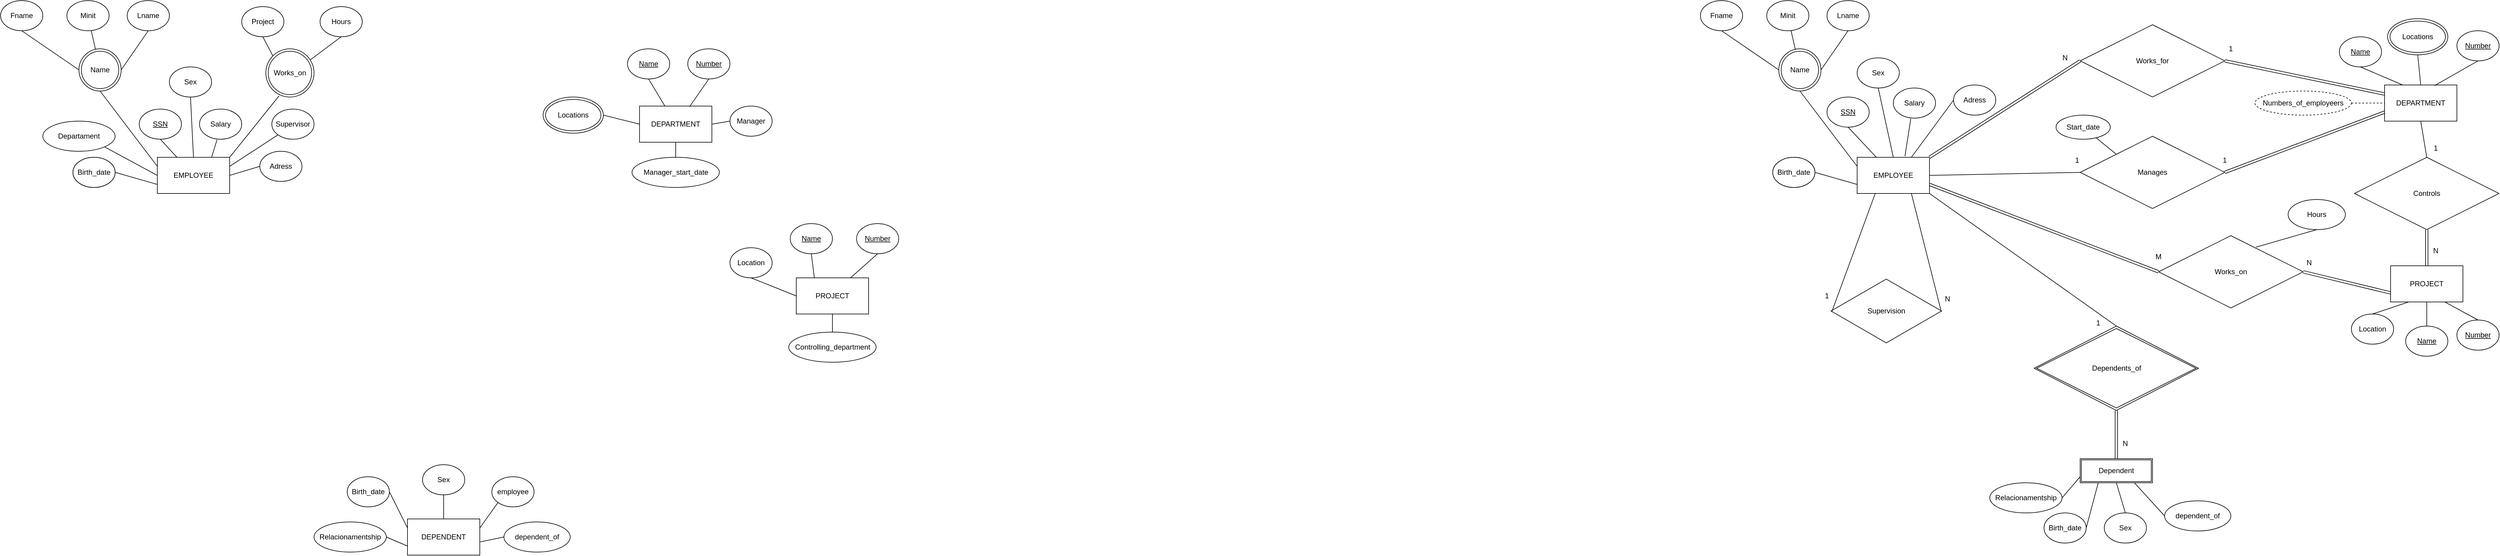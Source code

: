 <mxfile>
    <diagram id="Onm6GwjE4XxPCZIiW8gI" name="Página-1">
        <mxGraphModel dx="1216" dy="787" grid="1" gridSize="10" guides="1" tooltips="1" connect="1" arrows="1" fold="1" page="1" pageScale="1" pageWidth="5000" pageHeight="5000" math="0" shadow="0">
            <root>
                <mxCell id="0"/>
                <mxCell id="1" parent="0"/>
                <mxCell id="4" value="EMPLOYEE" style="rounded=0;whiteSpace=wrap;html=1;" parent="1" vertex="1">
                    <mxGeometry x="570" y="1050" width="120" height="60" as="geometry"/>
                </mxCell>
                <mxCell id="5" value="Adress" style="ellipse;whiteSpace=wrap;html=1;" parent="1" vertex="1">
                    <mxGeometry x="740" y="1040" width="70" height="50" as="geometry"/>
                </mxCell>
                <mxCell id="6" value="Supervisor" style="ellipse;whiteSpace=wrap;html=1;" parent="1" vertex="1">
                    <mxGeometry x="760" y="970" width="70" height="50" as="geometry"/>
                </mxCell>
                <mxCell id="7" value="Hours" style="ellipse;whiteSpace=wrap;html=1;" parent="1" vertex="1">
                    <mxGeometry x="840" y="800" width="70" height="50" as="geometry"/>
                </mxCell>
                <mxCell id="8" value="Works_on" style="ellipse;shape=doubleEllipse;whiteSpace=wrap;html=1;aspect=fixed;" parent="1" vertex="1">
                    <mxGeometry x="750" y="870" width="80" height="80" as="geometry"/>
                </mxCell>
                <mxCell id="9" value="Project" style="ellipse;whiteSpace=wrap;html=1;" parent="1" vertex="1">
                    <mxGeometry x="710" y="800" width="70" height="50" as="geometry"/>
                </mxCell>
                <mxCell id="10" value="Salary" style="ellipse;whiteSpace=wrap;html=1;" parent="1" vertex="1">
                    <mxGeometry x="640" y="970" width="70" height="50" as="geometry"/>
                </mxCell>
                <mxCell id="11" value="Sex" style="ellipse;whiteSpace=wrap;html=1;" parent="1" vertex="1">
                    <mxGeometry x="590" y="900" width="70" height="50" as="geometry"/>
                </mxCell>
                <mxCell id="12" value="&lt;u&gt;SSN&lt;/u&gt;" style="ellipse;whiteSpace=wrap;html=1;" parent="1" vertex="1">
                    <mxGeometry x="540" y="970" width="70" height="50" as="geometry"/>
                </mxCell>
                <mxCell id="13" value="Departament" style="ellipse;whiteSpace=wrap;html=1;" parent="1" vertex="1">
                    <mxGeometry x="380" y="990" width="120" height="50" as="geometry"/>
                </mxCell>
                <mxCell id="14" value="Birth_date" style="ellipse;whiteSpace=wrap;html=1;" parent="1" vertex="1">
                    <mxGeometry x="430" y="1050" width="70" height="50" as="geometry"/>
                </mxCell>
                <mxCell id="15" value="Name" style="ellipse;shape=doubleEllipse;whiteSpace=wrap;html=1;aspect=fixed;" parent="1" vertex="1">
                    <mxGeometry x="440" y="870" width="70" height="70" as="geometry"/>
                </mxCell>
                <mxCell id="16" value="Lname" style="ellipse;whiteSpace=wrap;html=1;" parent="1" vertex="1">
                    <mxGeometry x="520" y="790" width="70" height="50" as="geometry"/>
                </mxCell>
                <mxCell id="17" value="Minit" style="ellipse;whiteSpace=wrap;html=1;" parent="1" vertex="1">
                    <mxGeometry x="420" y="790" width="70" height="50" as="geometry"/>
                </mxCell>
                <mxCell id="18" value="Fname" style="ellipse;whiteSpace=wrap;html=1;" parent="1" vertex="1">
                    <mxGeometry x="310" y="790" width="70" height="50" as="geometry"/>
                </mxCell>
                <mxCell id="21" value="" style="endArrow=none;html=1;exitX=0.5;exitY=1;exitDx=0;exitDy=0;entryX=0;entryY=0.5;entryDx=0;entryDy=0;" parent="1" source="18" target="15" edge="1">
                    <mxGeometry width="50" height="50" relative="1" as="geometry">
                        <mxPoint x="710" y="1200" as="sourcePoint"/>
                        <mxPoint x="760" y="1150" as="targetPoint"/>
                    </mxGeometry>
                </mxCell>
                <mxCell id="22" value="" style="endArrow=none;html=1;" parent="1" source="17" target="15" edge="1">
                    <mxGeometry width="50" height="50" relative="1" as="geometry">
                        <mxPoint x="355" y="850" as="sourcePoint"/>
                        <mxPoint x="450" y="910" as="targetPoint"/>
                    </mxGeometry>
                </mxCell>
                <mxCell id="23" value="" style="endArrow=none;html=1;exitX=0.5;exitY=1;exitDx=0;exitDy=0;entryX=1;entryY=0.5;entryDx=0;entryDy=0;" parent="1" source="16" target="15" edge="1">
                    <mxGeometry width="50" height="50" relative="1" as="geometry">
                        <mxPoint x="471.926" y="849.506" as="sourcePoint"/>
                        <mxPoint x="478.713" y="871.625" as="targetPoint"/>
                    </mxGeometry>
                </mxCell>
                <mxCell id="24" value="" style="endArrow=none;html=1;exitX=0;exitY=0.25;exitDx=0;exitDy=0;entryX=0.5;entryY=1;entryDx=0;entryDy=0;" parent="1" source="4" target="15" edge="1">
                    <mxGeometry width="50" height="50" relative="1" as="geometry">
                        <mxPoint x="565" y="850" as="sourcePoint"/>
                        <mxPoint x="530" y="910" as="targetPoint"/>
                    </mxGeometry>
                </mxCell>
                <mxCell id="25" value="" style="endArrow=none;html=1;entryX=0.5;entryY=1;entryDx=0;entryDy=0;" parent="1" source="4" target="12" edge="1">
                    <mxGeometry width="50" height="50" relative="1" as="geometry">
                        <mxPoint x="580" y="1075" as="sourcePoint"/>
                        <mxPoint x="490" y="950" as="targetPoint"/>
                    </mxGeometry>
                </mxCell>
                <mxCell id="26" value="" style="endArrow=none;html=1;entryX=0.5;entryY=1;entryDx=0;entryDy=0;exitX=0.5;exitY=0;exitDx=0;exitDy=0;" parent="1" source="4" target="11" edge="1">
                    <mxGeometry width="50" height="50" relative="1" as="geometry">
                        <mxPoint x="612.5" y="1060" as="sourcePoint"/>
                        <mxPoint x="585" y="1030" as="targetPoint"/>
                    </mxGeometry>
                </mxCell>
                <mxCell id="27" value="" style="endArrow=none;html=1;entryX=0.414;entryY=1.02;entryDx=0;entryDy=0;exitX=0.75;exitY=0;exitDx=0;exitDy=0;entryPerimeter=0;" parent="1" source="4" target="10" edge="1">
                    <mxGeometry width="50" height="50" relative="1" as="geometry">
                        <mxPoint x="640" y="1060" as="sourcePoint"/>
                        <mxPoint x="635" y="960" as="targetPoint"/>
                    </mxGeometry>
                </mxCell>
                <mxCell id="28" value="" style="endArrow=none;html=1;entryX=0;entryY=0.5;entryDx=0;entryDy=0;exitX=1;exitY=0.5;exitDx=0;exitDy=0;" parent="1" source="4" target="5" edge="1">
                    <mxGeometry width="50" height="50" relative="1" as="geometry">
                        <mxPoint x="670" y="1060" as="sourcePoint"/>
                        <mxPoint x="698.98" y="1031" as="targetPoint"/>
                    </mxGeometry>
                </mxCell>
                <mxCell id="29" value="" style="endArrow=none;html=1;entryX=0;entryY=1;entryDx=0;entryDy=0;exitX=1;exitY=0.25;exitDx=0;exitDy=0;" parent="1" source="4" target="6" edge="1">
                    <mxGeometry width="50" height="50" relative="1" as="geometry">
                        <mxPoint x="700" y="1090" as="sourcePoint"/>
                        <mxPoint x="750" y="1075" as="targetPoint"/>
                    </mxGeometry>
                </mxCell>
                <mxCell id="30" value="" style="endArrow=none;html=1;entryX=0.275;entryY=0.975;entryDx=0;entryDy=0;exitX=1;exitY=0;exitDx=0;exitDy=0;entryPerimeter=0;" parent="1" source="4" target="8" edge="1">
                    <mxGeometry width="50" height="50" relative="1" as="geometry">
                        <mxPoint x="700" y="1075" as="sourcePoint"/>
                        <mxPoint x="780.251" y="1022.678" as="targetPoint"/>
                    </mxGeometry>
                </mxCell>
                <mxCell id="32" value="" style="endArrow=none;html=1;entryX=1;entryY=1;entryDx=0;entryDy=0;exitX=0;exitY=0.5;exitDx=0;exitDy=0;" parent="1" source="4" target="13" edge="1">
                    <mxGeometry width="50" height="50" relative="1" as="geometry">
                        <mxPoint x="612.5" y="1060" as="sourcePoint"/>
                        <mxPoint x="585" y="1030" as="targetPoint"/>
                    </mxGeometry>
                </mxCell>
                <mxCell id="33" value="" style="endArrow=none;html=1;entryX=1;entryY=0.5;entryDx=0;entryDy=0;exitX=0;exitY=0.75;exitDx=0;exitDy=0;" parent="1" source="4" target="14" edge="1">
                    <mxGeometry width="50" height="50" relative="1" as="geometry">
                        <mxPoint x="570" y="1090" as="sourcePoint"/>
                        <mxPoint x="499.749" y="1042.678" as="targetPoint"/>
                    </mxGeometry>
                </mxCell>
                <mxCell id="34" value="" style="endArrow=none;html=1;entryX=0.5;entryY=1;entryDx=0;entryDy=0;exitX=0;exitY=0;exitDx=0;exitDy=0;" parent="1" source="8" target="9" edge="1">
                    <mxGeometry width="50" height="50" relative="1" as="geometry">
                        <mxPoint x="700" y="1060" as="sourcePoint"/>
                        <mxPoint x="782" y="958" as="targetPoint"/>
                    </mxGeometry>
                </mxCell>
                <mxCell id="36" value="" style="endArrow=none;html=1;entryX=0.5;entryY=1;entryDx=0;entryDy=0;exitX=0.924;exitY=0.228;exitDx=0;exitDy=0;exitPerimeter=0;" parent="1" source="8" target="7" edge="1">
                    <mxGeometry width="50" height="50" relative="1" as="geometry">
                        <mxPoint x="771.716" y="891.716" as="sourcePoint"/>
                        <mxPoint x="755" y="860" as="targetPoint"/>
                    </mxGeometry>
                </mxCell>
                <mxCell id="37" value="DEPENDENT" style="rounded=0;whiteSpace=wrap;html=1;" parent="1" vertex="1">
                    <mxGeometry x="985" y="1650" width="120" height="60" as="geometry"/>
                </mxCell>
                <mxCell id="38" value="Birth_date" style="ellipse;whiteSpace=wrap;html=1;" parent="1" vertex="1">
                    <mxGeometry x="430" y="1050" width="70" height="50" as="geometry"/>
                </mxCell>
                <mxCell id="39" value="Birth_date" style="ellipse;whiteSpace=wrap;html=1;" parent="1" vertex="1">
                    <mxGeometry x="885" y="1580" width="70" height="50" as="geometry"/>
                </mxCell>
                <mxCell id="40" value="" style="endArrow=none;html=1;entryX=1;entryY=0.5;entryDx=0;entryDy=0;exitX=0;exitY=0.25;exitDx=0;exitDy=0;" parent="1" source="37" target="39" edge="1">
                    <mxGeometry width="50" height="50" relative="1" as="geometry">
                        <mxPoint x="695" y="1305" as="sourcePoint"/>
                        <mxPoint x="625.0" y="1285" as="targetPoint"/>
                    </mxGeometry>
                </mxCell>
                <mxCell id="41" value="Sex" style="ellipse;whiteSpace=wrap;html=1;" parent="1" vertex="1">
                    <mxGeometry x="1010" y="1560" width="70" height="50" as="geometry"/>
                </mxCell>
                <mxCell id="42" value="" style="endArrow=none;html=1;entryX=0.5;entryY=1;entryDx=0;entryDy=0;" parent="1" source="37" target="41" edge="1">
                    <mxGeometry width="50" height="50" relative="1" as="geometry">
                        <mxPoint x="995" y="1690" as="sourcePoint"/>
                        <mxPoint x="945" y="1675" as="targetPoint"/>
                    </mxGeometry>
                </mxCell>
                <mxCell id="43" value="Relacionamentship" style="ellipse;whiteSpace=wrap;html=1;" parent="1" vertex="1">
                    <mxGeometry x="830" y="1655" width="120" height="50" as="geometry"/>
                </mxCell>
                <mxCell id="44" value="" style="endArrow=none;html=1;entryX=1;entryY=0.5;entryDx=0;entryDy=0;exitX=0;exitY=0.75;exitDx=0;exitDy=0;" parent="1" source="37" target="43" edge="1">
                    <mxGeometry width="50" height="50" relative="1" as="geometry">
                        <mxPoint x="995" y="1675" as="sourcePoint"/>
                        <mxPoint x="925" y="1625" as="targetPoint"/>
                    </mxGeometry>
                </mxCell>
                <mxCell id="45" value="employee" style="ellipse;whiteSpace=wrap;html=1;" parent="1" vertex="1">
                    <mxGeometry x="1125" y="1580" width="70" height="50" as="geometry"/>
                </mxCell>
                <mxCell id="46" value="" style="endArrow=none;html=1;entryX=0;entryY=1;entryDx=0;entryDy=0;exitX=1;exitY=0.25;exitDx=0;exitDy=0;" parent="1" source="37" target="45" edge="1">
                    <mxGeometry width="50" height="50" relative="1" as="geometry">
                        <mxPoint x="1055" y="1660" as="sourcePoint"/>
                        <mxPoint x="1055" y="1620" as="targetPoint"/>
                    </mxGeometry>
                </mxCell>
                <mxCell id="47" value="dependent_of" style="ellipse;whiteSpace=wrap;html=1;" parent="1" vertex="1">
                    <mxGeometry x="1145" y="1655" width="110" height="50" as="geometry"/>
                </mxCell>
                <mxCell id="48" value="" style="endArrow=none;html=1;entryX=0;entryY=0.5;entryDx=0;entryDy=0;exitX=1.008;exitY=0.633;exitDx=0;exitDy=0;exitPerimeter=0;" parent="1" source="37" target="47" edge="1">
                    <mxGeometry width="50" height="50" relative="1" as="geometry">
                        <mxPoint x="1115" y="1675" as="sourcePoint"/>
                        <mxPoint x="1165.251" y="1632.678" as="targetPoint"/>
                    </mxGeometry>
                </mxCell>
                <mxCell id="49" value="PROJECT" style="rounded=0;whiteSpace=wrap;html=1;" parent="1" vertex="1">
                    <mxGeometry x="1630" y="1250" width="120" height="60" as="geometry"/>
                </mxCell>
                <mxCell id="50" value="Location" style="ellipse;whiteSpace=wrap;html=1;" parent="1" vertex="1">
                    <mxGeometry x="1520" y="1200" width="70" height="50" as="geometry"/>
                </mxCell>
                <mxCell id="51" value="&lt;u&gt;Name&lt;/u&gt;" style="ellipse;whiteSpace=wrap;html=1;" parent="1" vertex="1">
                    <mxGeometry x="1620" y="1160" width="70" height="50" as="geometry"/>
                </mxCell>
                <mxCell id="52" value="&lt;u&gt;Number&lt;/u&gt;" style="ellipse;whiteSpace=wrap;html=1;" parent="1" vertex="1">
                    <mxGeometry x="1730" y="1160" width="70" height="50" as="geometry"/>
                </mxCell>
                <mxCell id="53" value="Controlling_department" style="ellipse;whiteSpace=wrap;html=1;" parent="1" vertex="1">
                    <mxGeometry x="1617.5" y="1340" width="145" height="50" as="geometry"/>
                </mxCell>
                <mxCell id="54" value="" style="endArrow=none;html=1;exitX=0.5;exitY=1;exitDx=0;exitDy=0;entryX=0;entryY=0.5;entryDx=0;entryDy=0;" parent="1" source="50" target="49" edge="1">
                    <mxGeometry width="50" height="50" relative="1" as="geometry">
                        <mxPoint x="1390" y="1450" as="sourcePoint"/>
                        <mxPoint x="1440" y="1400" as="targetPoint"/>
                    </mxGeometry>
                </mxCell>
                <mxCell id="55" value="" style="endArrow=none;html=1;exitX=0.5;exitY=1;exitDx=0;exitDy=0;entryX=0.5;entryY=0;entryDx=0;entryDy=0;" parent="1" source="49" target="53" edge="1">
                    <mxGeometry width="50" height="50" relative="1" as="geometry">
                        <mxPoint x="1565" y="1260" as="sourcePoint"/>
                        <mxPoint x="1640" y="1290" as="targetPoint"/>
                    </mxGeometry>
                </mxCell>
                <mxCell id="56" value="" style="endArrow=none;html=1;exitX=0.5;exitY=1;exitDx=0;exitDy=0;entryX=0.25;entryY=0;entryDx=0;entryDy=0;" parent="1" source="51" target="49" edge="1">
                    <mxGeometry width="50" height="50" relative="1" as="geometry">
                        <mxPoint x="1700" y="1320" as="sourcePoint"/>
                        <mxPoint x="1700" y="1350" as="targetPoint"/>
                    </mxGeometry>
                </mxCell>
                <mxCell id="57" value="" style="endArrow=none;html=1;exitX=0.5;exitY=1;exitDx=0;exitDy=0;entryX=0.75;entryY=0;entryDx=0;entryDy=0;" parent="1" source="52" target="49" edge="1">
                    <mxGeometry width="50" height="50" relative="1" as="geometry">
                        <mxPoint x="1665" y="1220" as="sourcePoint"/>
                        <mxPoint x="1670" y="1260" as="targetPoint"/>
                    </mxGeometry>
                </mxCell>
                <mxCell id="58" value="DEPARTMENT" style="rounded=0;whiteSpace=wrap;html=1;" parent="1" vertex="1">
                    <mxGeometry x="1370" y="965" width="120" height="60" as="geometry"/>
                </mxCell>
                <mxCell id="60" value="&lt;u&gt;Number&lt;/u&gt;" style="ellipse;whiteSpace=wrap;html=1;" parent="1" vertex="1">
                    <mxGeometry x="1450" y="870" width="70" height="50" as="geometry"/>
                </mxCell>
                <mxCell id="61" value="&lt;u&gt;Name&lt;/u&gt;" style="ellipse;whiteSpace=wrap;html=1;" parent="1" vertex="1">
                    <mxGeometry x="1350" y="870" width="70" height="50" as="geometry"/>
                </mxCell>
                <mxCell id="62" value="Manager_start_date" style="ellipse;whiteSpace=wrap;html=1;" parent="1" vertex="1">
                    <mxGeometry x="1357.5" y="1050" width="145" height="50" as="geometry"/>
                </mxCell>
                <mxCell id="63" value="Manager" style="ellipse;whiteSpace=wrap;html=1;" parent="1" vertex="1">
                    <mxGeometry x="1520" y="965" width="70" height="50" as="geometry"/>
                </mxCell>
                <mxCell id="64" value="" style="endArrow=none;html=1;exitX=1;exitY=0.5;exitDx=0;exitDy=0;entryX=0;entryY=0.5;entryDx=0;entryDy=0;" parent="1" source="75" target="58" edge="1">
                    <mxGeometry width="50" height="50" relative="1" as="geometry">
                        <mxPoint x="1312.552" y="982.552" as="sourcePoint"/>
                        <mxPoint x="1020" y="960" as="targetPoint"/>
                    </mxGeometry>
                </mxCell>
                <mxCell id="66" value="" style="endArrow=none;html=1;exitX=0.5;exitY=1;exitDx=0;exitDy=0;" parent="1" source="61" target="58" edge="1">
                    <mxGeometry width="50" height="50" relative="1" as="geometry">
                        <mxPoint x="1322.552" y="992.552" as="sourcePoint"/>
                        <mxPoint x="1380" y="1005" as="targetPoint"/>
                    </mxGeometry>
                </mxCell>
                <mxCell id="67" value="" style="endArrow=none;html=1;exitX=0.5;exitY=1;exitDx=0;exitDy=0;entryX=0.692;entryY=0.017;entryDx=0;entryDy=0;entryPerimeter=0;" parent="1" source="60" target="58" edge="1">
                    <mxGeometry width="50" height="50" relative="1" as="geometry">
                        <mxPoint x="1395" y="930" as="sourcePoint"/>
                        <mxPoint x="1422" y="975" as="targetPoint"/>
                    </mxGeometry>
                </mxCell>
                <mxCell id="68" value="" style="endArrow=none;html=1;exitX=0.5;exitY=1;exitDx=0;exitDy=0;entryX=0.5;entryY=0;entryDx=0;entryDy=0;" parent="1" source="58" target="62" edge="1">
                    <mxGeometry width="50" height="50" relative="1" as="geometry">
                        <mxPoint x="1495" y="930" as="sourcePoint"/>
                        <mxPoint x="1463.04" y="976.02" as="targetPoint"/>
                    </mxGeometry>
                </mxCell>
                <mxCell id="69" value="" style="endArrow=none;html=1;exitX=0;exitY=0.5;exitDx=0;exitDy=0;entryX=1;entryY=0.5;entryDx=0;entryDy=0;" parent="1" source="63" target="58" edge="1">
                    <mxGeometry width="50" height="50" relative="1" as="geometry">
                        <mxPoint x="1440" y="1035" as="sourcePoint"/>
                        <mxPoint x="1432.5" y="1060" as="targetPoint"/>
                    </mxGeometry>
                </mxCell>
                <mxCell id="75" value="Locations" style="ellipse;shape=doubleEllipse;whiteSpace=wrap;html=1;" vertex="1" parent="1">
                    <mxGeometry x="1210" y="950" width="100" height="60" as="geometry"/>
                </mxCell>
                <mxCell id="198" value="EMPLOYEE" style="rounded=0;whiteSpace=wrap;html=1;" vertex="1" parent="1">
                    <mxGeometry x="3390" y="1050" width="120" height="60" as="geometry"/>
                </mxCell>
                <mxCell id="199" value="Adress" style="ellipse;whiteSpace=wrap;html=1;" vertex="1" parent="1">
                    <mxGeometry x="3550" y="930" width="70" height="50" as="geometry"/>
                </mxCell>
                <mxCell id="204" value="Salary" style="ellipse;whiteSpace=wrap;html=1;" vertex="1" parent="1">
                    <mxGeometry x="3450" y="935" width="70" height="50" as="geometry"/>
                </mxCell>
                <mxCell id="205" value="Sex" style="ellipse;whiteSpace=wrap;html=1;" vertex="1" parent="1">
                    <mxGeometry x="3390" y="885" width="70" height="50" as="geometry"/>
                </mxCell>
                <mxCell id="206" value="&lt;u&gt;SSN&lt;/u&gt;" style="ellipse;whiteSpace=wrap;html=1;" vertex="1" parent="1">
                    <mxGeometry x="3340" y="950" width="70" height="50" as="geometry"/>
                </mxCell>
                <mxCell id="208" value="Birth_date" style="ellipse;whiteSpace=wrap;html=1;" vertex="1" parent="1">
                    <mxGeometry x="3250" y="1050" width="70" height="50" as="geometry"/>
                </mxCell>
                <mxCell id="209" value="Name" style="ellipse;shape=doubleEllipse;whiteSpace=wrap;html=1;aspect=fixed;" vertex="1" parent="1">
                    <mxGeometry x="3260" y="870" width="70" height="70" as="geometry"/>
                </mxCell>
                <mxCell id="210" value="Lname" style="ellipse;whiteSpace=wrap;html=1;" vertex="1" parent="1">
                    <mxGeometry x="3340" y="790" width="70" height="50" as="geometry"/>
                </mxCell>
                <mxCell id="211" value="Minit" style="ellipse;whiteSpace=wrap;html=1;" vertex="1" parent="1">
                    <mxGeometry x="3240" y="790" width="70" height="50" as="geometry"/>
                </mxCell>
                <mxCell id="212" value="Fname" style="ellipse;whiteSpace=wrap;html=1;" vertex="1" parent="1">
                    <mxGeometry x="3130" y="790" width="70" height="50" as="geometry"/>
                </mxCell>
                <mxCell id="213" value="" style="endArrow=none;html=1;exitX=0.5;exitY=1;exitDx=0;exitDy=0;entryX=0;entryY=0.5;entryDx=0;entryDy=0;" edge="1" parent="1" source="212" target="209">
                    <mxGeometry width="50" height="50" relative="1" as="geometry">
                        <mxPoint x="3530" y="1200" as="sourcePoint"/>
                        <mxPoint x="3580" y="1150" as="targetPoint"/>
                    </mxGeometry>
                </mxCell>
                <mxCell id="214" value="" style="endArrow=none;html=1;" edge="1" parent="1" source="211" target="209">
                    <mxGeometry width="50" height="50" relative="1" as="geometry">
                        <mxPoint x="3175" y="850" as="sourcePoint"/>
                        <mxPoint x="3270" y="910" as="targetPoint"/>
                    </mxGeometry>
                </mxCell>
                <mxCell id="215" value="" style="endArrow=none;html=1;exitX=0.5;exitY=1;exitDx=0;exitDy=0;entryX=1;entryY=0.5;entryDx=0;entryDy=0;" edge="1" parent="1" source="210" target="209">
                    <mxGeometry width="50" height="50" relative="1" as="geometry">
                        <mxPoint x="3291.926" y="849.506" as="sourcePoint"/>
                        <mxPoint x="3298.713" y="871.625" as="targetPoint"/>
                    </mxGeometry>
                </mxCell>
                <mxCell id="216" value="" style="endArrow=none;html=1;exitX=0;exitY=0.25;exitDx=0;exitDy=0;entryX=0.5;entryY=1;entryDx=0;entryDy=0;" edge="1" parent="1" source="198" target="209">
                    <mxGeometry width="50" height="50" relative="1" as="geometry">
                        <mxPoint x="3385" y="850" as="sourcePoint"/>
                        <mxPoint x="3350" y="910" as="targetPoint"/>
                    </mxGeometry>
                </mxCell>
                <mxCell id="217" value="" style="endArrow=none;html=1;entryX=0.5;entryY=1;entryDx=0;entryDy=0;" edge="1" parent="1" source="198" target="206">
                    <mxGeometry width="50" height="50" relative="1" as="geometry">
                        <mxPoint x="3400" y="1075" as="sourcePoint"/>
                        <mxPoint x="3310" y="950" as="targetPoint"/>
                    </mxGeometry>
                </mxCell>
                <mxCell id="218" value="" style="endArrow=none;html=1;entryX=0.5;entryY=1;entryDx=0;entryDy=0;exitX=0.5;exitY=0;exitDx=0;exitDy=0;" edge="1" parent="1" source="198" target="205">
                    <mxGeometry width="50" height="50" relative="1" as="geometry">
                        <mxPoint x="3432.5" y="1060" as="sourcePoint"/>
                        <mxPoint x="3405" y="1030" as="targetPoint"/>
                    </mxGeometry>
                </mxCell>
                <mxCell id="219" value="" style="endArrow=none;html=1;entryX=0.414;entryY=1.02;entryDx=0;entryDy=0;exitX=0.661;exitY=-0.031;exitDx=0;exitDy=0;entryPerimeter=0;exitPerimeter=0;" edge="1" parent="1" source="198" target="204">
                    <mxGeometry width="50" height="50" relative="1" as="geometry">
                        <mxPoint x="3460" y="1060" as="sourcePoint"/>
                        <mxPoint x="3455" y="960" as="targetPoint"/>
                    </mxGeometry>
                </mxCell>
                <mxCell id="220" value="" style="endArrow=none;html=1;entryX=0;entryY=0.5;entryDx=0;entryDy=0;exitX=0.75;exitY=0;exitDx=0;exitDy=0;" edge="1" parent="1" source="198" target="199">
                    <mxGeometry width="50" height="50" relative="1" as="geometry">
                        <mxPoint x="3490" y="1060" as="sourcePoint"/>
                        <mxPoint x="3518.98" y="1031" as="targetPoint"/>
                    </mxGeometry>
                </mxCell>
                <mxCell id="224" value="" style="endArrow=none;html=1;entryX=1;entryY=0.5;entryDx=0;entryDy=0;exitX=0;exitY=0.75;exitDx=0;exitDy=0;" edge="1" parent="1" source="198" target="208">
                    <mxGeometry width="50" height="50" relative="1" as="geometry">
                        <mxPoint x="3390" y="1090" as="sourcePoint"/>
                        <mxPoint x="3319.749" y="1042.678" as="targetPoint"/>
                    </mxGeometry>
                </mxCell>
                <mxCell id="228" value="Birth_date" style="ellipse;whiteSpace=wrap;html=1;" vertex="1" parent="1">
                    <mxGeometry x="3250" y="1050" width="70" height="50" as="geometry"/>
                </mxCell>
                <mxCell id="229" value="Birth_date" style="ellipse;whiteSpace=wrap;html=1;" vertex="1" parent="1">
                    <mxGeometry x="3700" y="1640" width="70" height="50" as="geometry"/>
                </mxCell>
                <mxCell id="230" value="" style="endArrow=none;html=1;entryX=1;entryY=0.5;entryDx=0;entryDy=0;exitX=0.25;exitY=1;exitDx=0;exitDy=0;" edge="1" parent="1" source="303" target="229">
                    <mxGeometry width="50" height="50" relative="1" as="geometry">
                        <mxPoint x="3515" y="1305" as="sourcePoint"/>
                        <mxPoint x="3445.0" y="1285" as="targetPoint"/>
                    </mxGeometry>
                </mxCell>
                <mxCell id="231" value="Sex" style="ellipse;whiteSpace=wrap;html=1;" vertex="1" parent="1">
                    <mxGeometry x="3800" y="1640" width="70" height="50" as="geometry"/>
                </mxCell>
                <mxCell id="232" value="" style="endArrow=none;html=1;entryX=0.5;entryY=0;entryDx=0;entryDy=0;exitX=0.5;exitY=1;exitDx=0;exitDy=0;" edge="1" parent="1" source="303" target="231">
                    <mxGeometry width="50" height="50" relative="1" as="geometry">
                        <mxPoint x="3815" y="1690" as="sourcePoint"/>
                        <mxPoint x="3870" y="1780" as="targetPoint"/>
                    </mxGeometry>
                </mxCell>
                <mxCell id="233" value="Relacionamentship" style="ellipse;whiteSpace=wrap;html=1;" vertex="1" parent="1">
                    <mxGeometry x="3610" y="1590" width="120" height="50" as="geometry"/>
                </mxCell>
                <mxCell id="234" value="" style="endArrow=none;html=1;entryX=1;entryY=0.5;entryDx=0;entryDy=0;exitX=0;exitY=0.75;exitDx=0;exitDy=0;" edge="1" parent="1" source="303" target="233">
                    <mxGeometry width="50" height="50" relative="1" as="geometry">
                        <mxPoint x="3815" y="1675" as="sourcePoint"/>
                        <mxPoint x="3745" y="1625" as="targetPoint"/>
                    </mxGeometry>
                </mxCell>
                <mxCell id="237" value="dependent_of" style="ellipse;whiteSpace=wrap;html=1;" vertex="1" parent="1">
                    <mxGeometry x="3900" y="1620" width="110" height="50" as="geometry"/>
                </mxCell>
                <mxCell id="238" value="" style="endArrow=none;html=1;entryX=0;entryY=0.5;entryDx=0;entryDy=0;exitX=0.75;exitY=1;exitDx=0;exitDy=0;" edge="1" parent="1" source="303" target="237">
                    <mxGeometry width="50" height="50" relative="1" as="geometry">
                        <mxPoint x="3935" y="1675" as="sourcePoint"/>
                        <mxPoint x="3985.251" y="1632.678" as="targetPoint"/>
                    </mxGeometry>
                </mxCell>
                <mxCell id="239" value="PROJECT" style="rounded=0;whiteSpace=wrap;html=1;" vertex="1" parent="1">
                    <mxGeometry x="4275" y="1230" width="120" height="60" as="geometry"/>
                </mxCell>
                <mxCell id="240" value="Location" style="ellipse;whiteSpace=wrap;html=1;" vertex="1" parent="1">
                    <mxGeometry x="4210" y="1310" width="70" height="50" as="geometry"/>
                </mxCell>
                <mxCell id="241" value="&lt;u&gt;Name&lt;/u&gt;" style="ellipse;whiteSpace=wrap;html=1;" vertex="1" parent="1">
                    <mxGeometry x="4300" y="1330" width="70" height="50" as="geometry"/>
                </mxCell>
                <mxCell id="242" value="&lt;u&gt;Number&lt;/u&gt;" style="ellipse;whiteSpace=wrap;html=1;" vertex="1" parent="1">
                    <mxGeometry x="4385" y="1320" width="70" height="50" as="geometry"/>
                </mxCell>
                <mxCell id="244" value="" style="endArrow=none;html=1;exitX=0.5;exitY=0;exitDx=0;exitDy=0;entryX=0.25;entryY=1;entryDx=0;entryDy=0;" edge="1" parent="1" source="240" target="239">
                    <mxGeometry width="50" height="50" relative="1" as="geometry">
                        <mxPoint x="4210" y="1450" as="sourcePoint"/>
                        <mxPoint x="4260" y="1400" as="targetPoint"/>
                    </mxGeometry>
                </mxCell>
                <mxCell id="246" value="" style="endArrow=none;html=1;exitX=0.5;exitY=0;exitDx=0;exitDy=0;entryX=0.5;entryY=1;entryDx=0;entryDy=0;" edge="1" parent="1" source="241" target="239">
                    <mxGeometry width="50" height="50" relative="1" as="geometry">
                        <mxPoint x="4520" y="1320" as="sourcePoint"/>
                        <mxPoint x="4520" y="1350" as="targetPoint"/>
                    </mxGeometry>
                </mxCell>
                <mxCell id="247" value="" style="endArrow=none;html=1;exitX=0.5;exitY=0;exitDx=0;exitDy=0;entryX=0.75;entryY=1;entryDx=0;entryDy=0;" edge="1" parent="1" source="242" target="239">
                    <mxGeometry width="50" height="50" relative="1" as="geometry">
                        <mxPoint x="4485" y="1220" as="sourcePoint"/>
                        <mxPoint x="4490" y="1260" as="targetPoint"/>
                    </mxGeometry>
                </mxCell>
                <mxCell id="248" value="DEPARTMENT" style="rounded=0;whiteSpace=wrap;html=1;" vertex="1" parent="1">
                    <mxGeometry x="4265" y="930" width="120" height="60" as="geometry"/>
                </mxCell>
                <mxCell id="249" value="&lt;u&gt;Number&lt;/u&gt;" style="ellipse;whiteSpace=wrap;html=1;" vertex="1" parent="1">
                    <mxGeometry x="4385" y="840" width="70" height="50" as="geometry"/>
                </mxCell>
                <mxCell id="250" value="&lt;u&gt;Name&lt;/u&gt;" style="ellipse;whiteSpace=wrap;html=1;" vertex="1" parent="1">
                    <mxGeometry x="4190" y="850" width="70" height="50" as="geometry"/>
                </mxCell>
                <mxCell id="253" value="" style="endArrow=none;html=1;exitX=0.5;exitY=1;exitDx=0;exitDy=0;entryX=0.5;entryY=0;entryDx=0;entryDy=0;" edge="1" parent="1" source="258" target="248">
                    <mxGeometry width="50" height="50" relative="1" as="geometry">
                        <mxPoint x="4132.552" y="982.552" as="sourcePoint"/>
                        <mxPoint x="3840" y="960" as="targetPoint"/>
                    </mxGeometry>
                </mxCell>
                <mxCell id="254" value="" style="endArrow=none;html=1;exitX=0.5;exitY=1;exitDx=0;exitDy=0;entryX=0.25;entryY=0;entryDx=0;entryDy=0;" edge="1" parent="1" source="250" target="248">
                    <mxGeometry width="50" height="50" relative="1" as="geometry">
                        <mxPoint x="4142.552" y="992.552" as="sourcePoint"/>
                        <mxPoint x="4200" y="1005" as="targetPoint"/>
                    </mxGeometry>
                </mxCell>
                <mxCell id="255" value="" style="endArrow=none;html=1;exitX=0.5;exitY=1;exitDx=0;exitDy=0;entryX=0.692;entryY=0.017;entryDx=0;entryDy=0;entryPerimeter=0;" edge="1" parent="1" source="249" target="248">
                    <mxGeometry width="50" height="50" relative="1" as="geometry">
                        <mxPoint x="4215" y="930" as="sourcePoint"/>
                        <mxPoint x="4242" y="975" as="targetPoint"/>
                    </mxGeometry>
                </mxCell>
                <mxCell id="258" value="Locations" style="ellipse;shape=doubleEllipse;whiteSpace=wrap;html=1;" vertex="1" parent="1">
                    <mxGeometry x="4270" y="820" width="100" height="60" as="geometry"/>
                </mxCell>
                <mxCell id="259" value="Supervision" style="html=1;whiteSpace=wrap;aspect=fixed;shape=isoRectangle;" vertex="1" parent="1">
                    <mxGeometry x="3346.67" y="1250" width="183.33" height="110" as="geometry"/>
                </mxCell>
                <mxCell id="260" value="" style="endArrow=none;html=1;exitX=0.007;exitY=0.512;exitDx=0;exitDy=0;exitPerimeter=0;entryX=0.25;entryY=1;entryDx=0;entryDy=0;" edge="1" parent="1" source="259" target="198">
                    <mxGeometry width="50" height="50" relative="1" as="geometry">
                        <mxPoint x="3750" y="1200" as="sourcePoint"/>
                        <mxPoint x="3800" y="1150" as="targetPoint"/>
                    </mxGeometry>
                </mxCell>
                <mxCell id="261" value="" style="endArrow=none;html=1;exitX=0.998;exitY=0.512;exitDx=0;exitDy=0;exitPerimeter=0;entryX=0.75;entryY=1;entryDx=0;entryDy=0;" edge="1" parent="1" source="259" target="198">
                    <mxGeometry width="50" height="50" relative="1" as="geometry">
                        <mxPoint x="3357.953" y="1316.32" as="sourcePoint"/>
                        <mxPoint x="3430" y="1120" as="targetPoint"/>
                    </mxGeometry>
                </mxCell>
                <mxCell id="266" value="Dependents_of" style="rhombus;whiteSpace=wrap;html=1;strokeColor=default;fontFamily=Helvetica;fontSize=12;fontColor=default;fillColor=none;double=1;" vertex="1" parent="1">
                    <mxGeometry x="3683.75" y="1330" width="272.5" height="140" as="geometry"/>
                </mxCell>
                <mxCell id="268" value="" style="shape=link;html=1;fontFamily=Helvetica;fontSize=12;fontColor=default;exitX=0.5;exitY=1;exitDx=0;exitDy=0;entryX=0.5;entryY=0;entryDx=0;entryDy=0;" edge="1" parent="1" source="266" target="303">
                    <mxGeometry width="100" relative="1" as="geometry">
                        <mxPoint x="3520" y="1580" as="sourcePoint"/>
                        <mxPoint x="3820" y="1540" as="targetPoint"/>
                    </mxGeometry>
                </mxCell>
                <mxCell id="269" value="" style="endArrow=none;html=1;fontFamily=Helvetica;fontSize=12;fontColor=default;entryX=0.5;entryY=0;entryDx=0;entryDy=0;exitX=1;exitY=1;exitDx=0;exitDy=0;" edge="1" parent="1" source="198" target="266">
                    <mxGeometry width="50" height="50" relative="1" as="geometry">
                        <mxPoint x="3580" y="1580" as="sourcePoint"/>
                        <mxPoint x="3630" y="1530" as="targetPoint"/>
                    </mxGeometry>
                </mxCell>
                <mxCell id="270" value="Works_for" style="rhombus;whiteSpace=wrap;html=1;strokeColor=default;fontFamily=Helvetica;fontSize=12;fontColor=default;fillColor=none;double=0;" vertex="1" parent="1">
                    <mxGeometry x="3760" y="830" width="240" height="120" as="geometry"/>
                </mxCell>
                <mxCell id="271" value="Manages" style="rhombus;whiteSpace=wrap;html=1;strokeColor=default;fontFamily=Helvetica;fontSize=12;fontColor=default;fillColor=none;double=0;" vertex="1" parent="1">
                    <mxGeometry x="3760" y="1015" width="240" height="120" as="geometry"/>
                </mxCell>
                <mxCell id="272" value="Works_on" style="rhombus;whiteSpace=wrap;html=1;strokeColor=default;fontFamily=Helvetica;fontSize=12;fontColor=default;fillColor=none;double=0;" vertex="1" parent="1">
                    <mxGeometry x="3890" y="1180" width="240" height="120" as="geometry"/>
                </mxCell>
                <mxCell id="273" value="" style="shape=link;html=1;fontFamily=Helvetica;fontSize=12;fontColor=default;exitX=1;exitY=0.75;exitDx=0;exitDy=0;entryX=0;entryY=0.5;entryDx=0;entryDy=0;" edge="1" parent="1" source="198" target="272">
                    <mxGeometry width="100" relative="1" as="geometry">
                        <mxPoint x="3880" y="1220" as="sourcePoint"/>
                        <mxPoint x="3980" y="1220" as="targetPoint"/>
                    </mxGeometry>
                </mxCell>
                <mxCell id="274" value="" style="shape=link;html=1;fontFamily=Helvetica;fontSize=12;fontColor=default;exitX=1;exitY=0.5;exitDx=0;exitDy=0;entryX=0;entryY=0.75;entryDx=0;entryDy=0;" edge="1" parent="1" source="272" target="239">
                    <mxGeometry width="100" relative="1" as="geometry">
                        <mxPoint x="3520" y="1105" as="sourcePoint"/>
                        <mxPoint x="3900" y="1250" as="targetPoint"/>
                    </mxGeometry>
                </mxCell>
                <mxCell id="275" value="Hours" style="ellipse;whiteSpace=wrap;html=1;strokeColor=default;fontFamily=Helvetica;fontSize=12;fontColor=default;fillColor=none;" vertex="1" parent="1">
                    <mxGeometry x="4105" y="1120" width="95" height="50" as="geometry"/>
                </mxCell>
                <mxCell id="276" value="" style="endArrow=none;html=1;fontFamily=Helvetica;fontSize=12;fontColor=default;entryX=0.5;entryY=1;entryDx=0;entryDy=0;exitX=0.675;exitY=0.158;exitDx=0;exitDy=0;exitPerimeter=0;" edge="1" parent="1" source="272" target="275">
                    <mxGeometry width="50" height="50" relative="1" as="geometry">
                        <mxPoint x="4100" y="1340" as="sourcePoint"/>
                        <mxPoint x="4150" y="1290" as="targetPoint"/>
                    </mxGeometry>
                </mxCell>
                <mxCell id="277" value="Controls" style="rhombus;whiteSpace=wrap;html=1;strokeColor=default;fontFamily=Helvetica;fontSize=12;fontColor=default;fillColor=none;double=0;" vertex="1" parent="1">
                    <mxGeometry x="4215" y="1050" width="240" height="120" as="geometry"/>
                </mxCell>
                <mxCell id="278" value="" style="shape=link;html=1;fontFamily=Helvetica;fontSize=12;fontColor=default;exitX=1;exitY=0;exitDx=0;exitDy=0;entryX=0;entryY=0.5;entryDx=0;entryDy=0;" edge="1" parent="1" source="198" target="270">
                    <mxGeometry width="100" relative="1" as="geometry">
                        <mxPoint x="3650" y="1170" as="sourcePoint"/>
                        <mxPoint x="3750" y="1170" as="targetPoint"/>
                    </mxGeometry>
                </mxCell>
                <mxCell id="279" value="" style="endArrow=none;html=1;fontFamily=Helvetica;fontSize=12;fontColor=default;exitX=1;exitY=0.5;exitDx=0;exitDy=0;entryX=0;entryY=0.5;entryDx=0;entryDy=0;" edge="1" parent="1" source="198" target="271">
                    <mxGeometry width="50" height="50" relative="1" as="geometry">
                        <mxPoint x="3680" y="1190" as="sourcePoint"/>
                        <mxPoint x="3730" y="1140" as="targetPoint"/>
                    </mxGeometry>
                </mxCell>
                <mxCell id="280" value="" style="endArrow=none;html=1;fontFamily=Helvetica;fontSize=12;fontColor=default;exitX=0;exitY=0;exitDx=0;exitDy=0;" edge="1" parent="1" source="271" target="281">
                    <mxGeometry width="50" height="50" relative="1" as="geometry">
                        <mxPoint x="3870" y="1150" as="sourcePoint"/>
                        <mxPoint x="3760" y="1010" as="targetPoint"/>
                    </mxGeometry>
                </mxCell>
                <mxCell id="281" value="Start_date" style="ellipse;whiteSpace=wrap;html=1;strokeColor=default;fontFamily=Helvetica;fontSize=12;fontColor=default;fillColor=none;" vertex="1" parent="1">
                    <mxGeometry x="3720" y="980" width="90" height="40" as="geometry"/>
                </mxCell>
                <mxCell id="282" value="" style="shape=link;html=1;fontFamily=Helvetica;fontSize=12;fontColor=default;entryX=0;entryY=0.75;entryDx=0;entryDy=0;exitX=1;exitY=0.5;exitDx=0;exitDy=0;" edge="1" parent="1" source="271" target="248">
                    <mxGeometry width="100" relative="1" as="geometry">
                        <mxPoint x="3920" y="1130" as="sourcePoint"/>
                        <mxPoint x="4020" y="1130" as="targetPoint"/>
                    </mxGeometry>
                </mxCell>
                <mxCell id="283" value="" style="shape=link;html=1;fontFamily=Helvetica;fontSize=12;fontColor=default;entryX=0;entryY=0.25;entryDx=0;entryDy=0;exitX=1;exitY=0.5;exitDx=0;exitDy=0;" edge="1" parent="1" source="270" target="248">
                    <mxGeometry width="100" relative="1" as="geometry">
                        <mxPoint x="4010" y="1085" as="sourcePoint"/>
                        <mxPoint x="4275" y="985" as="targetPoint"/>
                    </mxGeometry>
                </mxCell>
                <mxCell id="284" value="" style="endArrow=none;dashed=1;html=1;fontFamily=Helvetica;fontSize=12;fontColor=default;entryX=0;entryY=0.5;entryDx=0;entryDy=0;exitX=1;exitY=0.5;exitDx=0;exitDy=0;" edge="1" parent="1" source="285" target="248">
                    <mxGeometry width="50" height="50" relative="1" as="geometry">
                        <mxPoint x="4160" y="960" as="sourcePoint"/>
                        <mxPoint x="3990" y="1100" as="targetPoint"/>
                    </mxGeometry>
                </mxCell>
                <mxCell id="285" value="Numbers_of_employeers" style="ellipse;whiteSpace=wrap;html=1;strokeColor=default;fontFamily=Helvetica;fontSize=12;fontColor=default;fillColor=none;dashed=1;" vertex="1" parent="1">
                    <mxGeometry x="4050" y="940" width="160" height="40" as="geometry"/>
                </mxCell>
                <mxCell id="286" value="" style="endArrow=none;html=1;fontFamily=Helvetica;fontSize=12;fontColor=default;entryX=0.5;entryY=1;entryDx=0;entryDy=0;exitX=0.5;exitY=0;exitDx=0;exitDy=0;" edge="1" parent="1" source="277" target="248">
                    <mxGeometry width="50" height="50" relative="1" as="geometry">
                        <mxPoint x="4280" y="1110" as="sourcePoint"/>
                        <mxPoint x="4330" y="1060" as="targetPoint"/>
                    </mxGeometry>
                </mxCell>
                <mxCell id="287" value="" style="shape=link;html=1;fontFamily=Helvetica;fontSize=12;fontColor=default;entryX=0.5;entryY=1;entryDx=0;entryDy=0;exitX=0.5;exitY=0;exitDx=0;exitDy=0;" edge="1" parent="1" source="239" target="277">
                    <mxGeometry width="100" relative="1" as="geometry">
                        <mxPoint x="4250" y="1080" as="sourcePoint"/>
                        <mxPoint x="4350" y="1080" as="targetPoint"/>
                    </mxGeometry>
                </mxCell>
                <mxCell id="288" value="1" style="text;strokeColor=none;align=center;fillColor=none;html=1;verticalAlign=middle;whiteSpace=wrap;rounded=0;fontFamily=Helvetica;fontSize=12;fontColor=default;" vertex="1" parent="1">
                    <mxGeometry x="3330" y="1265" width="20" height="30" as="geometry"/>
                </mxCell>
                <mxCell id="289" value="N&lt;span style=&quot;color: rgba(0, 0, 0, 0); font-family: monospace; font-size: 0px; text-align: start;&quot;&gt;%3CmxGraphModel%3E%3Croot%3E%3CmxCell%20id%3D%220%22%2F%3E%3CmxCell%20id%3D%221%22%20parent%3D%220%22%2F%3E%3CmxCell%20id%3D%222%22%20value%3D%221%22%20style%3D%22text%3BstrokeColor%3Dnone%3Balign%3Dcenter%3BfillColor%3Dnone%3Bhtml%3D1%3BverticalAlign%3Dmiddle%3BwhiteSpace%3Dwrap%3Brounded%3D0%3BfontFamily%3DHelvetica%3BfontSize%3D12%3BfontColor%3Ddefault%3B%22%20vertex%3D%221%22%20parent%3D%221%22%3E%3CmxGeometry%20x%3D%223330%22%20y%3D%221265%22%20width%3D%2220%22%20height%3D%2230%22%20as%3D%22geometry%22%2F%3E%3C%2FmxCell%3E%3C%2Froot%3E%3C%2FmxGraphModel%3E&lt;/span&gt;" style="text;strokeColor=none;align=center;fillColor=none;html=1;verticalAlign=middle;whiteSpace=wrap;rounded=0;fontFamily=Helvetica;fontSize=12;fontColor=default;" vertex="1" parent="1">
                    <mxGeometry x="3825" y="1510" width="20" height="30" as="geometry"/>
                </mxCell>
                <mxCell id="290" value="N&lt;span style=&quot;color: rgba(0, 0, 0, 0); font-family: monospace; font-size: 0px; text-align: start;&quot;&gt;%3CmxGraphModel%3E%3Croot%3E%3CmxCell%20id%3D%220%22%2F%3E%3CmxCell%20id%3D%221%22%20parent%3D%220%22%2F%3E%3CmxCell%20id%3D%222%22%20value%3D%221%22%20style%3D%22text%3BstrokeColor%3Dnone%3Balign%3Dcenter%3BfillColor%3Dnone%3Bhtml%3D1%3BverticalAlign%3Dmiddle%3BwhiteSpace%3Dwrap%3Brounded%3D0%3BfontFamily%3DHelvetica%3BfontSize%3D12%3BfontColor%3Ddefault%3B%22%20vertex%3D%221%22%20parent%3D%221%22%3E%3CmxGeometry%20x%3D%223330%22%20y%3D%221265%22%20width%3D%2220%22%20height%3D%2230%22%20as%3D%22geometry%22%2F%3E%3C%2FmxCell%3E%3C%2Froot%3E%3C%2FmxGraphModel%3E&lt;/span&gt;" style="text;strokeColor=none;align=center;fillColor=none;html=1;verticalAlign=middle;whiteSpace=wrap;rounded=0;fontFamily=Helvetica;fontSize=12;fontColor=default;" vertex="1" parent="1">
                    <mxGeometry x="3530" y="1270" width="20" height="30" as="geometry"/>
                </mxCell>
                <mxCell id="291" value="1" style="text;strokeColor=none;align=center;fillColor=none;html=1;verticalAlign=middle;whiteSpace=wrap;rounded=0;fontFamily=Helvetica;fontSize=12;fontColor=default;" vertex="1" parent="1">
                    <mxGeometry x="3780" y="1310" width="20" height="30" as="geometry"/>
                </mxCell>
                <mxCell id="295" value="N&lt;span style=&quot;color: rgba(0, 0, 0, 0); font-family: monospace; font-size: 0px; text-align: start;&quot;&gt;%3CmxGraphModel%3E%3Croot%3E%3CmxCell%20id%3D%220%22%2F%3E%3CmxCell%20id%3D%221%22%20parent%3D%220%22%2F%3E%3CmxCell%20id%3D%222%22%20value%3D%221%22%20style%3D%22text%3BstrokeColor%3Dnone%3Balign%3Dcenter%3BfillColor%3Dnone%3Bhtml%3D1%3BverticalAlign%3Dmiddle%3BwhiteSpace%3Dwrap%3Brounded%3D0%3BfontFamily%3DHelvetica%3BfontSize%3D12%3BfontColor%3Ddefault%3B%22%20vertex%3D%221%22%20parent%3D%221%22%3E%3CmxGeometry%20x%3D%223330%22%20y%3D%221265%22%20width%3D%2220%22%20height%3D%2230%22%20as%3D%22geometry%22%2F%3E%3C%2FmxCell%3E%3C%2Froot%3E%3C%2FmxGraphModel%3E&lt;/span&gt;" style="text;strokeColor=none;align=center;fillColor=none;html=1;verticalAlign=middle;whiteSpace=wrap;rounded=0;fontFamily=Helvetica;fontSize=12;fontColor=default;" vertex="1" parent="1">
                    <mxGeometry x="4130" y="1210" width="20" height="30" as="geometry"/>
                </mxCell>
                <mxCell id="296" value="N&lt;span style=&quot;color: rgba(0, 0, 0, 0); font-family: monospace; font-size: 0px; text-align: start;&quot;&gt;%3CmxGraphModel%3E%3Croot%3E%3CmxCell%20id%3D%220%22%2F%3E%3CmxCell%20id%3D%221%22%20parent%3D%220%22%2F%3E%3CmxCell%20id%3D%222%22%20value%3D%221%22%20style%3D%22text%3BstrokeColor%3Dnone%3Balign%3Dcenter%3BfillColor%3Dnone%3Bhtml%3D1%3BverticalAlign%3Dmiddle%3BwhiteSpace%3Dwrap%3Brounded%3D0%3BfontFamily%3DHelvetica%3BfontSize%3D12%3BfontColor%3Ddefault%3B%22%20vertex%3D%221%22%20parent%3D%221%22%3E%3CmxGeometry%20x%3D%223330%22%20y%3D%221265%22%20width%3D%2220%22%20height%3D%2230%22%20as%3D%22geometry%22%2F%3E%3C%2FmxCell%3E%3C%2Froot%3E%3C%2FmxGraphModel%3E&lt;/span&gt;" style="text;strokeColor=none;align=center;fillColor=none;html=1;verticalAlign=middle;whiteSpace=wrap;rounded=0;fontFamily=Helvetica;fontSize=12;fontColor=default;" vertex="1" parent="1">
                    <mxGeometry x="4340" y="1190" width="20" height="30" as="geometry"/>
                </mxCell>
                <mxCell id="297" value="N&lt;span style=&quot;color: rgba(0, 0, 0, 0); font-family: monospace; font-size: 0px; text-align: start;&quot;&gt;%3CmxGraphModel%3E%3Croot%3E%3CmxCell%20id%3D%220%22%2F%3E%3CmxCell%20id%3D%221%22%20parent%3D%220%22%2F%3E%3CmxCell%20id%3D%222%22%20value%3D%221%22%20style%3D%22text%3BstrokeColor%3Dnone%3Balign%3Dcenter%3BfillColor%3Dnone%3Bhtml%3D1%3BverticalAlign%3Dmiddle%3BwhiteSpace%3Dwrap%3Brounded%3D0%3BfontFamily%3DHelvetica%3BfontSize%3D12%3BfontColor%3Ddefault%3B%22%20vertex%3D%221%22%20parent%3D%221%22%3E%3CmxGeometry%20x%3D%223330%22%20y%3D%221265%22%20width%3D%2220%22%20height%3D%2230%22%20as%3D%22geometry%22%2F%3E%3C%2FmxCell%3E%3C%2Froot%3E%3C%2FmxGraphModel%3E&lt;/span&gt;" style="text;strokeColor=none;align=center;fillColor=none;html=1;verticalAlign=middle;whiteSpace=wrap;rounded=0;fontFamily=Helvetica;fontSize=12;fontColor=default;" vertex="1" parent="1">
                    <mxGeometry x="3725" y="870" width="20" height="30" as="geometry"/>
                </mxCell>
                <mxCell id="298" value="1" style="text;strokeColor=none;align=center;fillColor=none;html=1;verticalAlign=middle;whiteSpace=wrap;rounded=0;fontFamily=Helvetica;fontSize=12;fontColor=default;" vertex="1" parent="1">
                    <mxGeometry x="4000" y="855" width="20" height="30" as="geometry"/>
                </mxCell>
                <mxCell id="299" value="1" style="text;strokeColor=none;align=center;fillColor=none;html=1;verticalAlign=middle;whiteSpace=wrap;rounded=0;fontFamily=Helvetica;fontSize=12;fontColor=default;" vertex="1" parent="1">
                    <mxGeometry x="4340" y="1020" width="20" height="30" as="geometry"/>
                </mxCell>
                <mxCell id="300" value="1" style="text;strokeColor=none;align=center;fillColor=none;html=1;verticalAlign=middle;whiteSpace=wrap;rounded=0;fontFamily=Helvetica;fontSize=12;fontColor=default;" vertex="1" parent="1">
                    <mxGeometry x="3990" y="1040" width="20" height="30" as="geometry"/>
                </mxCell>
                <mxCell id="301" value="1" style="text;strokeColor=none;align=center;fillColor=none;html=1;verticalAlign=middle;whiteSpace=wrap;rounded=0;fontFamily=Helvetica;fontSize=12;fontColor=default;" vertex="1" parent="1">
                    <mxGeometry x="3745" y="1040" width="20" height="30" as="geometry"/>
                </mxCell>
                <mxCell id="302" value="M" style="text;strokeColor=none;align=center;fillColor=none;html=1;verticalAlign=middle;whiteSpace=wrap;rounded=0;fontFamily=Helvetica;fontSize=12;fontColor=default;" vertex="1" parent="1">
                    <mxGeometry x="3880" y="1200" width="20" height="30" as="geometry"/>
                </mxCell>
                <mxCell id="303" value="Dependent" style="shape=ext;double=1;rounded=0;whiteSpace=wrap;html=1;strokeColor=default;fontFamily=Helvetica;fontSize=12;fontColor=default;fillColor=none;" vertex="1" parent="1">
                    <mxGeometry x="3760" y="1550" width="120" height="40" as="geometry"/>
                </mxCell>
            </root>
        </mxGraphModel>
    </diagram>
</mxfile>